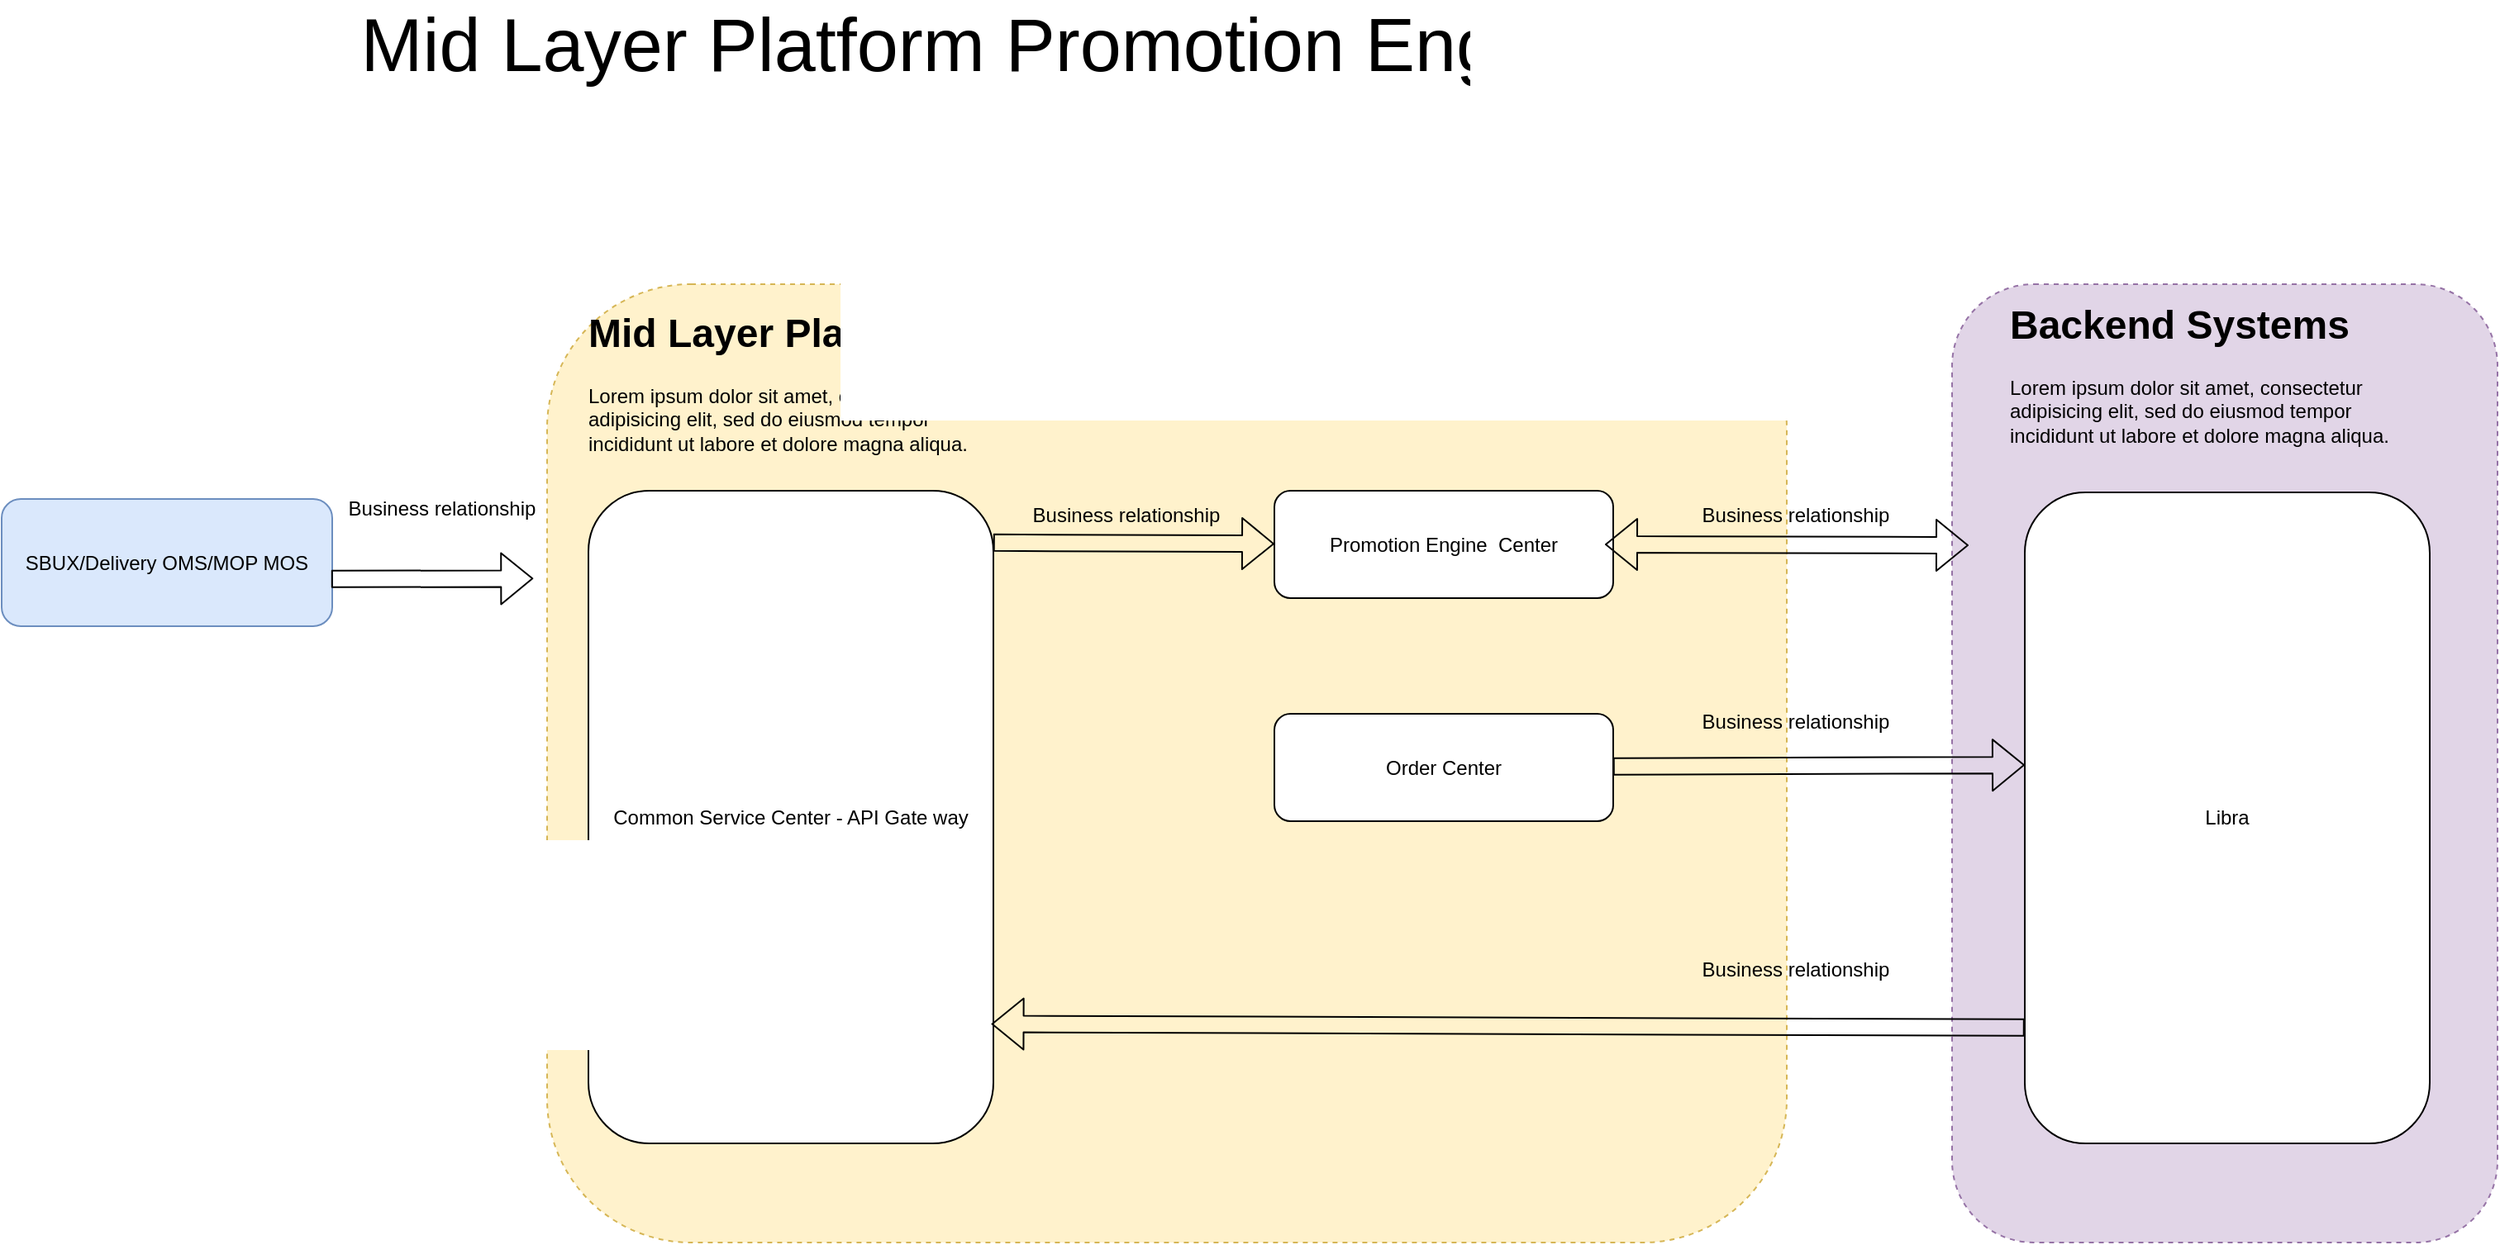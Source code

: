 <mxfile type="github" version="12.1.9" pages="1">
  <diagram id="MQAHFbbfDHAqXE929brh" name="Page-1">
    <mxGraphModel grid="1" dx="1088" dy="594" gridSize="10" guides="1" tooltips="1" connect="1" arrows="1" fold="1" page="1" pageScale="1" pageWidth="827" pageHeight="1169" math="0" shadow="0">
      <root>
        <mxCell id="0"/>
        <mxCell id="1" parent="0"/>
        <mxCell id="2I_Xf8qAkBCNeDOOvv6f-1" value="SBUX/Delivery OMS/MOP MOS" parent="1" vertex="1" style="rounded=1;whiteSpace=wrap;html=1;fillColor=#dae8fc;strokeColor=#6c8ebf;">
          <mxGeometry as="geometry" height="77" width="200" y="390" x="60"/>
        </mxCell>
        <mxCell id="2I_Xf8qAkBCNeDOOvv6f-2" value="" parent="1" vertex="1" style="rounded=1;whiteSpace=wrap;html=1;dashed=1;fillColor=#fff2cc;strokeColor=#d6b656;">
          <mxGeometry as="geometry" height="580" width="750" y="260" x="390"/>
        </mxCell>
        <mxCell id="2I_Xf8qAkBCNeDOOvv6f-3" value="&lt;h1&gt;Mid Layer Platform&lt;/h1&gt;&lt;p&gt;Lorem ipsum dolor sit amet, consectetur adipisicing elit, sed do eiusmod tempor incididunt ut labore et dolore magna aliqua.&lt;/p&gt;" parent="1" vertex="1" style="text;html=1;strokeColor=none;fillColor=none;spacing=5;spacingTop=-20;whiteSpace=wrap;overflow=hidden;rounded=0;dashed=1;">
          <mxGeometry as="geometry" height="120" width="250" y="270" x="410"/>
        </mxCell>
        <mxCell id="2I_Xf8qAkBCNeDOOvv6f-4" value="Common Service Center - API Gate way" parent="1" vertex="1" style="rounded=1;whiteSpace=wrap;html=1;">
          <mxGeometry as="geometry" height="395" width="245" y="385" x="415"/>
        </mxCell>
        <mxCell id="2I_Xf8qAkBCNeDOOvv6f-5" value="Promotion Engine&amp;nbsp; Center " parent="1" vertex="1" style="rounded=1;whiteSpace=wrap;html=1;">
          <mxGeometry as="geometry" height="65" width="205" y="385" x="830"/>
        </mxCell>
        <mxCell id="2I_Xf8qAkBCNeDOOvv6f-6" value="Order Center " parent="1" vertex="1" style="rounded=1;whiteSpace=wrap;html=1;">
          <mxGeometry as="geometry" height="65" width="205" y="520" x="830"/>
        </mxCell>
        <mxCell id="2I_Xf8qAkBCNeDOOvv6f-7" value="" parent="1" vertex="1" style="rounded=1;whiteSpace=wrap;html=1;dashed=1;fillColor=#e1d5e7;strokeColor=#9673a6;">
          <mxGeometry as="geometry" height="580" width="330" y="260" x="1240"/>
        </mxCell>
        <mxCell id="2I_Xf8qAkBCNeDOOvv6f-8" value="&lt;h1&gt;Backend Systems&lt;/h1&gt;&lt;p&gt;Lorem ipsum dolor sit amet, consectetur adipisicing elit, sed do eiusmod tempor incididunt ut labore et dolore magna aliqua.&lt;/p&gt;" parent="1" vertex="1" style="text;html=1;strokeColor=none;fillColor=none;spacing=5;spacingTop=-20;whiteSpace=wrap;overflow=hidden;rounded=0;dashed=1;">
          <mxGeometry as="geometry" height="120" width="250" y="265" x="1270"/>
        </mxCell>
        <mxCell id="2I_Xf8qAkBCNeDOOvv6f-9" value="Libra" parent="1" vertex="1" style="rounded=1;whiteSpace=wrap;html=1;">
          <mxGeometry as="geometry" height="394" width="245" y="386" x="1284"/>
        </mxCell>
        <mxCell id="2I_Xf8qAkBCNeDOOvv6f-10" value="Mid Layer Platform Promotion Engine Business Flow Arch." parent="1" vertex="1" style="text;html=1;strokeColor=none;fillColor=none;align=center;verticalAlign=middle;whiteSpace=wrap;rounded=0;fontSize=45;">
          <mxGeometry as="geometry" height="50" width="1180" y="90" x="270"/>
        </mxCell>
        <mxCell id="2I_Xf8qAkBCNeDOOvv6f-11" value="" parent="1" style="shape=flexArrow;endArrow=classic;html=1;fontSize=45;exitX=0.997;exitY=0.629;exitDx=0;exitDy=0;exitPerimeter=0;entryX=0.928;entryY=1.172;entryDx=0;entryDy=0;entryPerimeter=0;" source="2I_Xf8qAkBCNeDOOvv6f-1" edge="1">
          <mxGeometry as="geometry" height="50" width="50" relative="1">
            <mxPoint as="sourcePoint" y="436" x="260"/>
            <mxPoint as="targetPoint" y="438.16" x="381.64"/>
          </mxGeometry>
        </mxCell>
        <mxCell id="2I_Xf8qAkBCNeDOOvv6f-12" value="" parent="1" style="shape=flexArrow;endArrow=classic;html=1;fontSize=45;exitX=0.997;exitY=0.629;exitDx=0;exitDy=0;exitPerimeter=0;" target="2I_Xf8qAkBCNeDOOvv6f-5" edge="1">
          <mxGeometry as="geometry" height="50" width="50" relative="1">
            <mxPoint as="sourcePoint" y="416.433" x="659.9"/>
            <mxPoint as="targetPoint" y="417" x="790"/>
          </mxGeometry>
        </mxCell>
        <mxCell id="2I_Xf8qAkBCNeDOOvv6f-14" value="" parent="1" style="shape=flexArrow;endArrow=classic;startArrow=classic;html=1;fontSize=45;" edge="1">
          <mxGeometry as="geometry" height="50" width="50" relative="1">
            <mxPoint as="sourcePoint" y="417.5" x="1030"/>
            <mxPoint as="targetPoint" y="418" x="1250"/>
          </mxGeometry>
        </mxCell>
        <mxCell id="2I_Xf8qAkBCNeDOOvv6f-15" value="Business relationship" parent="1" vertex="1" style="text;strokeColor=none;fillColor=none;html=1;fontSize=12;fontStyle=0;verticalAlign=middle;align=center;">
          <mxGeometry as="geometry" height="30" width="130" y="385" x="1080"/>
        </mxCell>
        <mxCell id="2I_Xf8qAkBCNeDOOvv6f-16" value="Business relationship" parent="1" vertex="1" style="text;strokeColor=none;fillColor=none;html=1;fontSize=12;fontStyle=0;verticalAlign=middle;align=center;">
          <mxGeometry as="geometry" height="30" width="130" y="381" x="261"/>
        </mxCell>
        <mxCell id="2I_Xf8qAkBCNeDOOvv6f-17" value="Business relationship" parent="1" vertex="1" style="text;strokeColor=none;fillColor=none;html=1;fontSize=12;fontStyle=0;verticalAlign=middle;align=center;">
          <mxGeometry as="geometry" height="30" width="130" y="385" x="675"/>
        </mxCell>
        <mxCell id="2I_Xf8qAkBCNeDOOvv6f-20" value="Business relationship" parent="1" vertex="1" style="text;strokeColor=none;fillColor=none;html=1;fontSize=12;fontStyle=0;verticalAlign=middle;align=center;">
          <mxGeometry as="geometry" height="30" width="130" y="510" x="1080"/>
        </mxCell>
        <mxCell id="F4i2hOFiznxhLBK2m3vf-7" value="" parent="1" style="shape=flexArrow;endArrow=classic;html=1;fontSize=45;exitX=0.997;exitY=0.629;exitDx=0;exitDy=0;exitPerimeter=0;" edge="1">
          <mxGeometry as="geometry" height="50" width="50" relative="1">
            <mxPoint as="sourcePoint" y="551.933" x="1034.9"/>
            <mxPoint as="targetPoint" y="551" x="1284"/>
          </mxGeometry>
        </mxCell>
        <mxCell id="F4i2hOFiznxhLBK2m3vf-8" value="" parent="1" style="shape=flexArrow;endArrow=classic;html=1;fontSize=45;exitX=0.997;exitY=0.629;exitDx=0;exitDy=0;exitPerimeter=0;entryX=0.995;entryY=0.817;entryDx=0;entryDy=0;entryPerimeter=0;" target="2I_Xf8qAkBCNeDOOvv6f-4" edge="1">
          <mxGeometry as="geometry" height="50" width="50" relative="1">
            <mxPoint as="sourcePoint" y="709.933" x="1283.9"/>
            <mxPoint as="targetPoint" y="719" x="894"/>
          </mxGeometry>
        </mxCell>
        <mxCell id="F4i2hOFiznxhLBK2m3vf-9" value="Business relationship" parent="1" vertex="1" style="text;strokeColor=none;fillColor=none;html=1;fontSize=12;fontStyle=0;verticalAlign=middle;align=center;">
          <mxGeometry as="geometry" height="30" width="130" y="660" x="1080"/>
        </mxCell>
      </root>
    </mxGraphModel>
  </diagram>
</mxfile>
